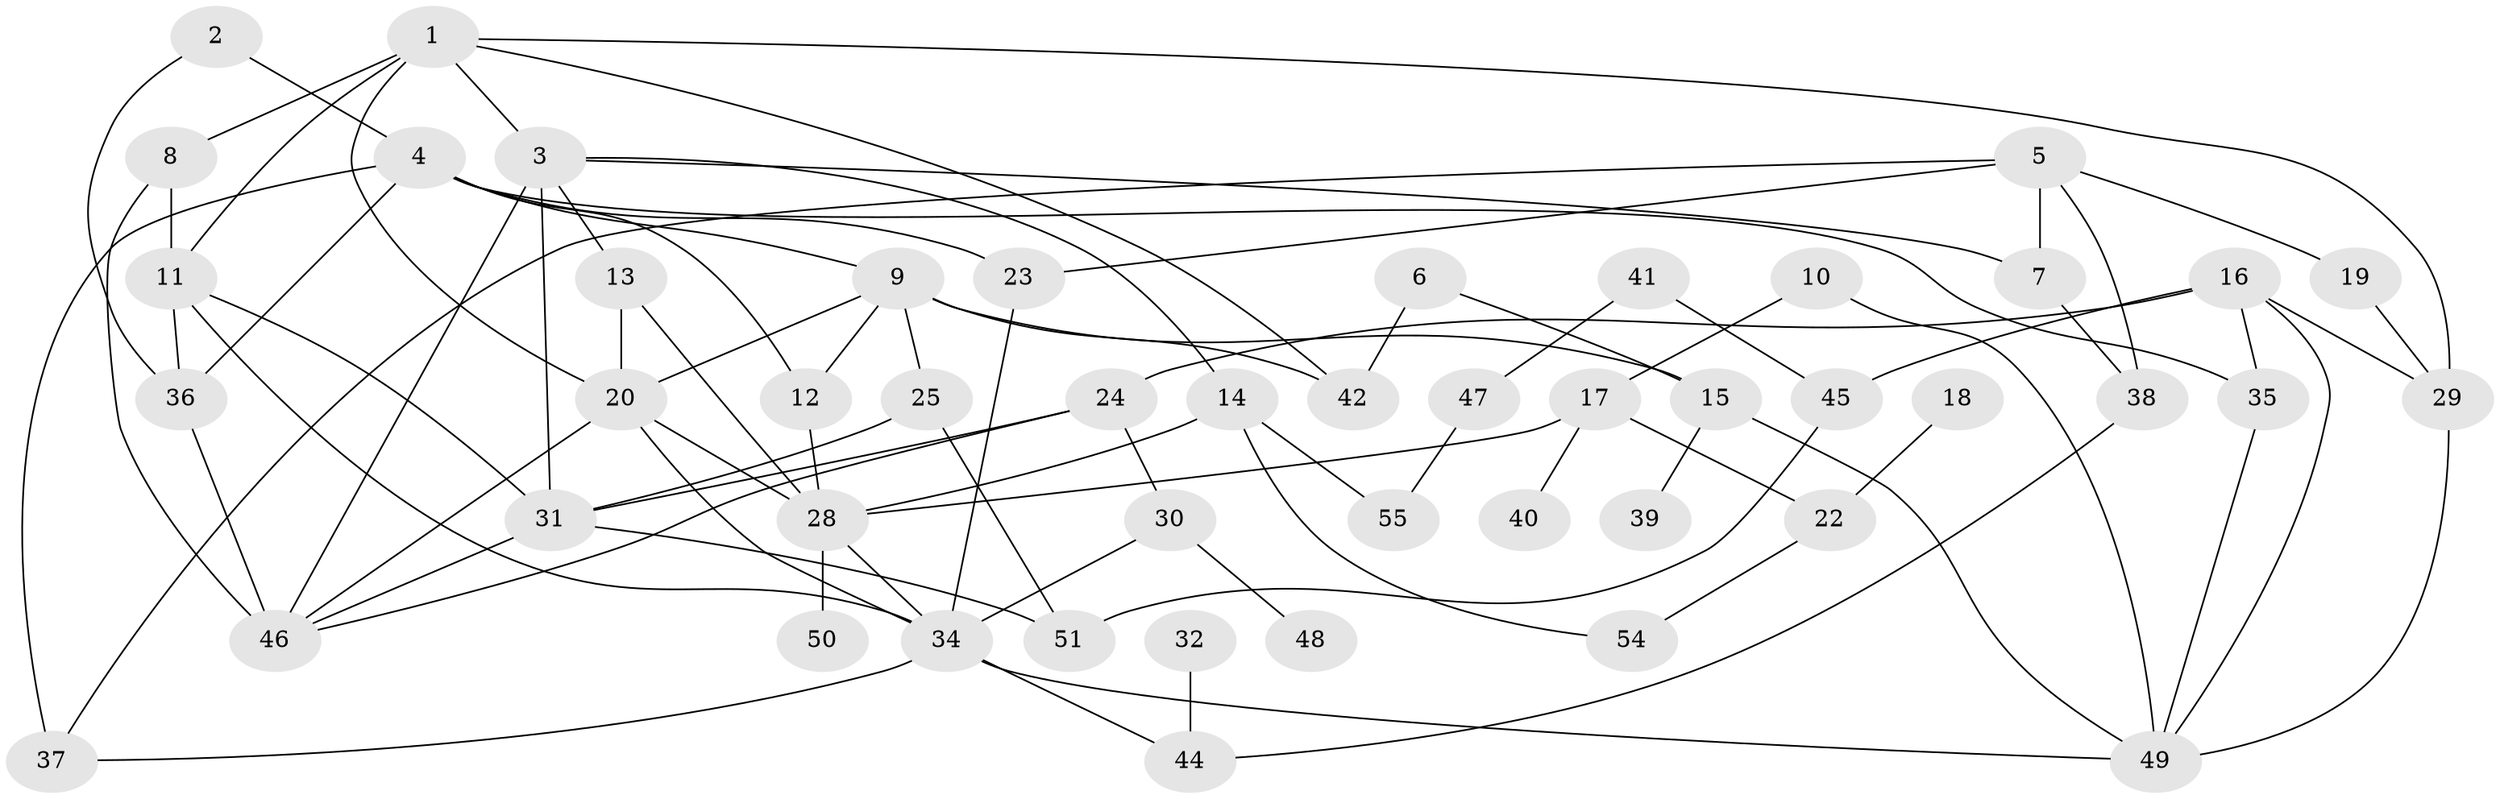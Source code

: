 // original degree distribution, {4: 0.17272727272727273, 3: 0.18181818181818182, 2: 0.2727272727272727, 6: 0.00909090909090909, 1: 0.2, 5: 0.1, 0: 0.05454545454545454, 7: 0.00909090909090909}
// Generated by graph-tools (version 1.1) at 2025/33/03/09/25 02:33:46]
// undirected, 48 vertices, 85 edges
graph export_dot {
graph [start="1"]
  node [color=gray90,style=filled];
  1;
  2;
  3;
  4;
  5;
  6;
  7;
  8;
  9;
  10;
  11;
  12;
  13;
  14;
  15;
  16;
  17;
  18;
  19;
  20;
  22;
  23;
  24;
  25;
  28;
  29;
  30;
  31;
  32;
  34;
  35;
  36;
  37;
  38;
  39;
  40;
  41;
  42;
  44;
  45;
  46;
  47;
  48;
  49;
  50;
  51;
  54;
  55;
  1 -- 3 [weight=1.0];
  1 -- 8 [weight=1.0];
  1 -- 11 [weight=1.0];
  1 -- 20 [weight=1.0];
  1 -- 29 [weight=1.0];
  1 -- 42 [weight=1.0];
  2 -- 4 [weight=1.0];
  2 -- 36 [weight=1.0];
  3 -- 7 [weight=1.0];
  3 -- 13 [weight=1.0];
  3 -- 14 [weight=1.0];
  3 -- 31 [weight=1.0];
  3 -- 46 [weight=2.0];
  4 -- 9 [weight=1.0];
  4 -- 12 [weight=1.0];
  4 -- 23 [weight=1.0];
  4 -- 35 [weight=1.0];
  4 -- 36 [weight=1.0];
  4 -- 37 [weight=2.0];
  5 -- 7 [weight=1.0];
  5 -- 19 [weight=1.0];
  5 -- 23 [weight=1.0];
  5 -- 37 [weight=1.0];
  5 -- 38 [weight=1.0];
  6 -- 15 [weight=1.0];
  6 -- 42 [weight=1.0];
  7 -- 38 [weight=1.0];
  8 -- 11 [weight=2.0];
  8 -- 46 [weight=1.0];
  9 -- 12 [weight=1.0];
  9 -- 15 [weight=1.0];
  9 -- 20 [weight=1.0];
  9 -- 25 [weight=1.0];
  9 -- 42 [weight=1.0];
  10 -- 17 [weight=1.0];
  10 -- 49 [weight=1.0];
  11 -- 31 [weight=1.0];
  11 -- 34 [weight=1.0];
  11 -- 36 [weight=1.0];
  12 -- 28 [weight=1.0];
  13 -- 20 [weight=1.0];
  13 -- 28 [weight=1.0];
  14 -- 28 [weight=1.0];
  14 -- 54 [weight=1.0];
  14 -- 55 [weight=1.0];
  15 -- 39 [weight=1.0];
  15 -- 49 [weight=1.0];
  16 -- 24 [weight=1.0];
  16 -- 29 [weight=1.0];
  16 -- 35 [weight=1.0];
  16 -- 45 [weight=1.0];
  16 -- 49 [weight=1.0];
  17 -- 22 [weight=1.0];
  17 -- 28 [weight=1.0];
  17 -- 40 [weight=1.0];
  18 -- 22 [weight=1.0];
  19 -- 29 [weight=1.0];
  20 -- 28 [weight=1.0];
  20 -- 34 [weight=1.0];
  20 -- 46 [weight=1.0];
  22 -- 54 [weight=1.0];
  23 -- 34 [weight=1.0];
  24 -- 30 [weight=1.0];
  24 -- 31 [weight=1.0];
  24 -- 46 [weight=1.0];
  25 -- 31 [weight=1.0];
  25 -- 51 [weight=1.0];
  28 -- 34 [weight=1.0];
  28 -- 50 [weight=1.0];
  29 -- 49 [weight=1.0];
  30 -- 34 [weight=1.0];
  30 -- 48 [weight=1.0];
  31 -- 46 [weight=1.0];
  31 -- 51 [weight=1.0];
  32 -- 44 [weight=1.0];
  34 -- 37 [weight=1.0];
  34 -- 44 [weight=1.0];
  34 -- 49 [weight=1.0];
  35 -- 49 [weight=1.0];
  36 -- 46 [weight=1.0];
  38 -- 44 [weight=1.0];
  41 -- 45 [weight=1.0];
  41 -- 47 [weight=1.0];
  45 -- 51 [weight=1.0];
  47 -- 55 [weight=1.0];
}
